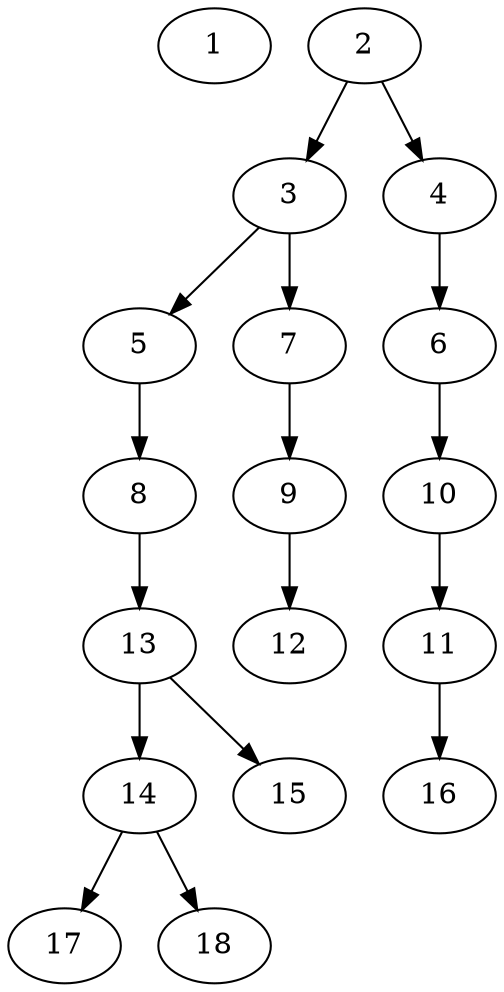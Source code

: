 // DAG (tier=1-easy, mode=compute, n=18, ccr=0.262, fat=0.439, density=0.208, regular=0.702, jump=0.035, mindata=262144, maxdata=2097152)
// DAG automatically generated by daggen at Sun Aug 24 16:33:32 2025
// /home/ermia/Project/Environments/daggen/bin/daggen --dot --ccr 0.262 --fat 0.439 --regular 0.702 --density 0.208 --jump 0.035 --mindata 262144 --maxdata 2097152 -n 18 
digraph G {
  1 [size="1378678614387579", alpha="0.17", expect_size="689339307193789"]
  2 [size="3179531922355257344", alpha="0.14", expect_size="1589765961177628672"]
  2 -> 3 [size ="17298115002368"]
  2 -> 4 [size ="17298115002368"]
  3 [size="735662604463338", alpha="0.18", expect_size="367831302231669"]
  3 -> 5 [size ="11799382458368"]
  3 -> 7 [size ="11799382458368"]
  4 [size="787987779962273792", alpha="0.15", expect_size="393993889981136896"]
  4 -> 6 [size ="6825005023232"]
  5 [size="252100289246904", alpha="0.05", expect_size="126050144623452"]
  5 -> 8 [size ="23059981402112"]
  6 [size="360472175351880", alpha="0.19", expect_size="180236087675940"]
  6 -> 10 [size ="7475390578688"]
  7 [size="1997183630725157", alpha="0.01", expect_size="998591815362578"]
  7 -> 9 [size ="1243401420800"]
  8 [size="34441345710119324", alpha="0.08", expect_size="17220672855059662"]
  8 -> 13 [size ="15975265075200"]
  9 [size="32339797527675852", alpha="0.09", expect_size="16169898763837926"]
  9 -> 12 [size ="23087806414848"]
  10 [size="6526803732539058", alpha="0.16", expect_size="3263401866269529"]
  10 -> 11 [size ="5038407680000"]
  11 [size="18016400164737824", alpha="0.16", expect_size="9008200082368912"]
  11 -> 16 [size ="8455851081728"]
  12 [size="412575184445243392", alpha="0.01", expect_size="206287592222621696"]
  13 [size="76885698218750", alpha="0.10", expect_size="38442849109375"]
  13 -> 14 [size ="2097152000000"]
  13 -> 15 [size ="2097152000000"]
  14 [size="320058420277280768", alpha="0.06", expect_size="160029210138640384"]
  14 -> 17 [size ="3743198216192"]
  14 -> 18 [size ="3743198216192"]
  15 [size="6670260013352382", alpha="0.19", expect_size="3335130006676191"]
  16 [size="180599732664532992", alpha="0.19", expect_size="90299866332266496"]
  17 [size="3845689020776448000", alpha="0.00", expect_size="1922844510388224000"]
  18 [size="1328569200667787", alpha="0.08", expect_size="664284600333893"]
}